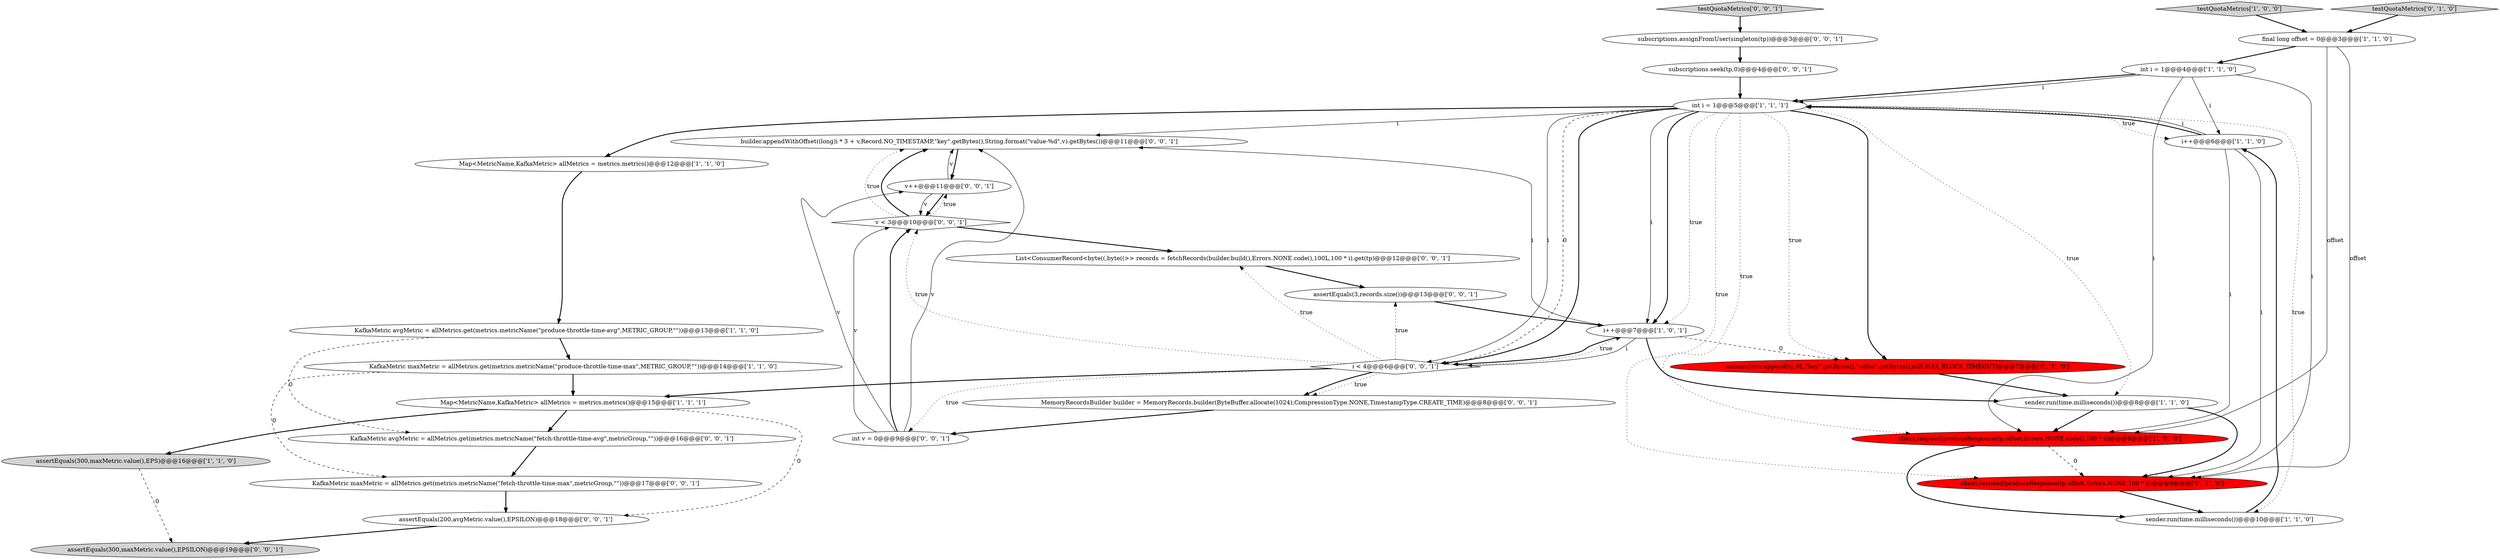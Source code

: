 digraph {
3 [style = filled, label = "int i = 1@@@5@@@['1', '1', '1']", fillcolor = white, shape = ellipse image = "AAA0AAABBB1BBB"];
25 [style = filled, label = "v++@@@11@@@['0', '0', '1']", fillcolor = white, shape = ellipse image = "AAA0AAABBB3BBB"];
14 [style = filled, label = "testQuotaMetrics['0', '1', '0']", fillcolor = lightgray, shape = diamond image = "AAA0AAABBB2BBB"];
19 [style = filled, label = "subscriptions.seek(tp,0)@@@4@@@['0', '0', '1']", fillcolor = white, shape = ellipse image = "AAA0AAABBB3BBB"];
30 [style = filled, label = "List<ConsumerRecord<byte((,byte((>> records = fetchRecords(builder.build(),Errors.NONE.code(),100L,100 * i).get(tp)@@@12@@@['0', '0', '1']", fillcolor = white, shape = ellipse image = "AAA0AAABBB3BBB"];
5 [style = filled, label = "i++@@@6@@@['1', '1', '0']", fillcolor = white, shape = ellipse image = "AAA0AAABBB1BBB"];
17 [style = filled, label = "KafkaMetric avgMetric = allMetrics.get(metrics.metricName(\"fetch-throttle-time-avg\",metricGroup,\"\"))@@@16@@@['0', '0', '1']", fillcolor = white, shape = ellipse image = "AAA0AAABBB3BBB"];
11 [style = filled, label = "client.respond(produceResponse(tp,offset,Errors.NONE.code(),100 * i))@@@9@@@['1', '0', '0']", fillcolor = red, shape = ellipse image = "AAA1AAABBB1BBB"];
16 [style = filled, label = "accumulator.append(tp,0L,\"key\".getBytes(),\"value\".getBytes(),null,MAX_BLOCK_TIMEOUT)@@@7@@@['0', '1', '0']", fillcolor = red, shape = ellipse image = "AAA1AAABBB2BBB"];
29 [style = filled, label = "int v = 0@@@9@@@['0', '0', '1']", fillcolor = white, shape = ellipse image = "AAA0AAABBB3BBB"];
15 [style = filled, label = "client.respond(produceResponse(tp,offset,Errors.NONE,100 * i))@@@9@@@['0', '1', '0']", fillcolor = red, shape = ellipse image = "AAA1AAABBB2BBB"];
4 [style = filled, label = "KafkaMetric maxMetric = allMetrics.get(metrics.metricName(\"produce-throttle-time-max\",METRIC_GROUP,\"\"))@@@14@@@['1', '1', '0']", fillcolor = white, shape = ellipse image = "AAA0AAABBB1BBB"];
8 [style = filled, label = "KafkaMetric avgMetric = allMetrics.get(metrics.metricName(\"produce-throttle-time-avg\",METRIC_GROUP,\"\"))@@@13@@@['1', '1', '0']", fillcolor = white, shape = ellipse image = "AAA0AAABBB1BBB"];
18 [style = filled, label = "builder.appendWithOffset((long)i * 3 + v,Record.NO_TIMESTAMP,\"key\".getBytes(),String.format(\"value-%d\",v).getBytes())@@@11@@@['0', '0', '1']", fillcolor = white, shape = ellipse image = "AAA0AAABBB3BBB"];
23 [style = filled, label = "assertEquals(300,maxMetric.value(),EPSILON)@@@19@@@['0', '0', '1']", fillcolor = lightgray, shape = ellipse image = "AAA0AAABBB3BBB"];
2 [style = filled, label = "i++@@@7@@@['1', '0', '1']", fillcolor = white, shape = ellipse image = "AAA0AAABBB1BBB"];
31 [style = filled, label = "assertEquals(200,avgMetric.value(),EPSILON)@@@18@@@['0', '0', '1']", fillcolor = white, shape = ellipse image = "AAA0AAABBB3BBB"];
28 [style = filled, label = "MemoryRecordsBuilder builder = MemoryRecords.builder(ByteBuffer.allocate(1024),CompressionType.NONE,TimestampType.CREATE_TIME)@@@8@@@['0', '0', '1']", fillcolor = white, shape = ellipse image = "AAA0AAABBB3BBB"];
6 [style = filled, label = "sender.run(time.milliseconds())@@@10@@@['1', '1', '0']", fillcolor = white, shape = ellipse image = "AAA0AAABBB1BBB"];
12 [style = filled, label = "testQuotaMetrics['1', '0', '0']", fillcolor = lightgray, shape = diamond image = "AAA0AAABBB1BBB"];
0 [style = filled, label = "sender.run(time.milliseconds())@@@8@@@['1', '1', '0']", fillcolor = white, shape = ellipse image = "AAA0AAABBB1BBB"];
26 [style = filled, label = "subscriptions.assignFromUser(singleton(tp))@@@3@@@['0', '0', '1']", fillcolor = white, shape = ellipse image = "AAA0AAABBB3BBB"];
20 [style = filled, label = "v < 3@@@10@@@['0', '0', '1']", fillcolor = white, shape = diamond image = "AAA0AAABBB3BBB"];
27 [style = filled, label = "i < 4@@@6@@@['0', '0', '1']", fillcolor = white, shape = diamond image = "AAA0AAABBB3BBB"];
13 [style = filled, label = "final long offset = 0@@@3@@@['1', '1', '0']", fillcolor = white, shape = ellipse image = "AAA0AAABBB1BBB"];
10 [style = filled, label = "int i = 1@@@4@@@['1', '1', '0']", fillcolor = white, shape = ellipse image = "AAA0AAABBB1BBB"];
22 [style = filled, label = "KafkaMetric maxMetric = allMetrics.get(metrics.metricName(\"fetch-throttle-time-max\",metricGroup,\"\"))@@@17@@@['0', '0', '1']", fillcolor = white, shape = ellipse image = "AAA0AAABBB3BBB"];
9 [style = filled, label = "assertEquals(300,maxMetric.value(),EPS)@@@16@@@['1', '1', '0']", fillcolor = lightgray, shape = ellipse image = "AAA0AAABBB1BBB"];
7 [style = filled, label = "Map<MetricName,KafkaMetric> allMetrics = metrics.metrics()@@@15@@@['1', '1', '1']", fillcolor = white, shape = ellipse image = "AAA0AAABBB1BBB"];
24 [style = filled, label = "testQuotaMetrics['0', '0', '1']", fillcolor = lightgray, shape = diamond image = "AAA0AAABBB3BBB"];
21 [style = filled, label = "assertEquals(3,records.size())@@@13@@@['0', '0', '1']", fillcolor = white, shape = ellipse image = "AAA0AAABBB3BBB"];
1 [style = filled, label = "Map<MetricName,KafkaMetric> allMetrics = metrics.metrics()@@@12@@@['1', '1', '0']", fillcolor = white, shape = ellipse image = "AAA0AAABBB1BBB"];
5->3 [style = bold, label=""];
13->10 [style = bold, label=""];
28->29 [style = bold, label=""];
13->15 [style = solid, label="offset"];
3->2 [style = solid, label="i"];
29->20 [style = solid, label="v"];
16->0 [style = bold, label=""];
3->11 [style = dotted, label="true"];
31->23 [style = bold, label=""];
1->8 [style = bold, label=""];
7->17 [style = bold, label=""];
10->5 [style = solid, label="i"];
29->25 [style = solid, label="v"];
3->1 [style = bold, label=""];
20->25 [style = dotted, label="true"];
5->3 [style = solid, label="i"];
7->31 [style = dashed, label="0"];
3->27 [style = solid, label="i"];
11->15 [style = dashed, label="0"];
27->28 [style = bold, label=""];
11->6 [style = bold, label=""];
3->27 [style = dashed, label="0"];
22->31 [style = bold, label=""];
0->11 [style = bold, label=""];
10->3 [style = bold, label=""];
2->27 [style = solid, label="i"];
15->6 [style = bold, label=""];
5->11 [style = solid, label="i"];
27->2 [style = dotted, label="true"];
27->21 [style = dotted, label="true"];
3->16 [style = bold, label=""];
3->6 [style = dotted, label="true"];
26->19 [style = bold, label=""];
17->22 [style = bold, label=""];
2->18 [style = solid, label="i"];
4->22 [style = dashed, label="0"];
9->23 [style = dashed, label="0"];
0->15 [style = bold, label=""];
4->7 [style = bold, label=""];
25->20 [style = solid, label="v"];
10->11 [style = solid, label="i"];
3->18 [style = solid, label="i"];
3->27 [style = bold, label=""];
21->2 [style = bold, label=""];
7->9 [style = bold, label=""];
20->18 [style = bold, label=""];
12->13 [style = bold, label=""];
24->26 [style = bold, label=""];
6->5 [style = bold, label=""];
29->20 [style = bold, label=""];
25->20 [style = bold, label=""];
2->0 [style = bold, label=""];
30->21 [style = bold, label=""];
3->5 [style = dotted, label="true"];
27->28 [style = dotted, label="true"];
27->30 [style = dotted, label="true"];
3->2 [style = bold, label=""];
10->15 [style = solid, label="i"];
27->29 [style = dotted, label="true"];
5->15 [style = solid, label="i"];
27->20 [style = dotted, label="true"];
2->16 [style = dashed, label="0"];
3->15 [style = dotted, label="true"];
27->7 [style = bold, label=""];
3->0 [style = dotted, label="true"];
18->25 [style = bold, label=""];
20->18 [style = dotted, label="true"];
2->27 [style = bold, label=""];
8->17 [style = dashed, label="0"];
8->4 [style = bold, label=""];
14->13 [style = bold, label=""];
20->30 [style = bold, label=""];
25->18 [style = solid, label="v"];
29->18 [style = solid, label="v"];
19->3 [style = bold, label=""];
3->16 [style = dotted, label="true"];
10->3 [style = solid, label="i"];
3->2 [style = dotted, label="true"];
13->11 [style = solid, label="offset"];
}
